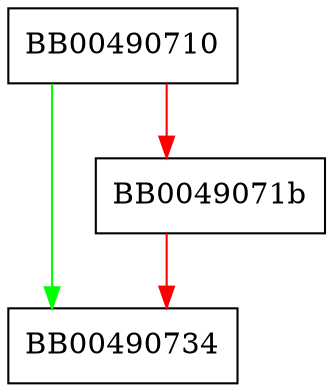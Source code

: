 digraph SSL_SESSION_get_master_key {
  node [shape="box"];
  graph [splines=ortho];
  BB00490710 -> BB00490734 [color="green"];
  BB00490710 -> BB0049071b [color="red"];
  BB0049071b -> BB00490734 [color="red"];
}
